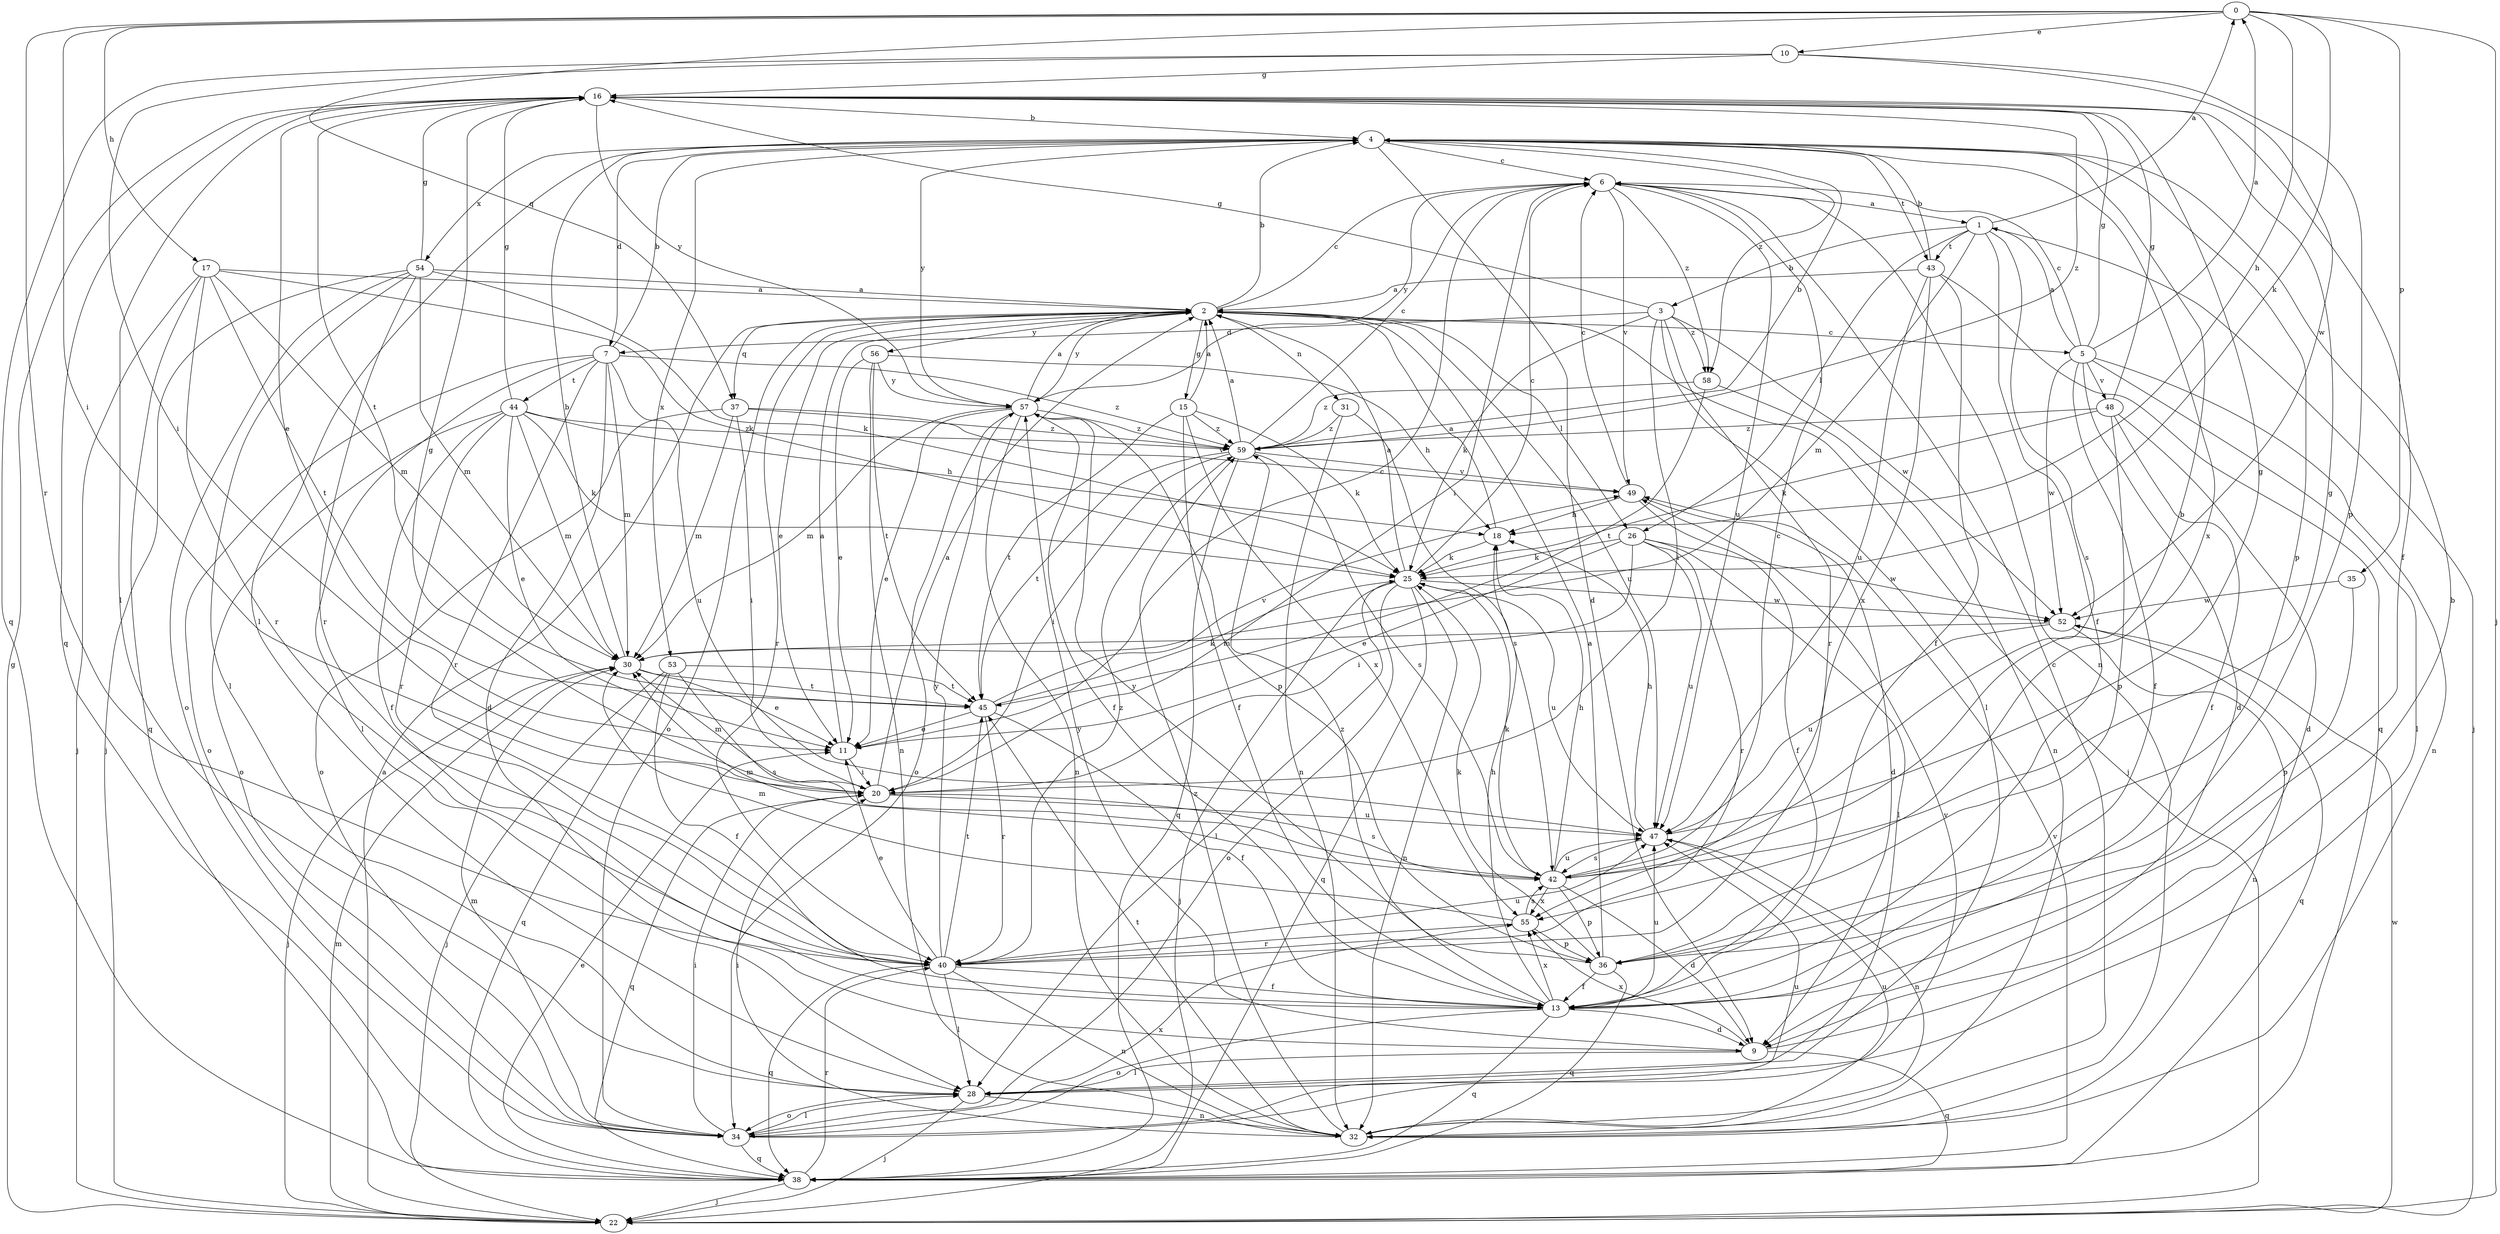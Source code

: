 strict digraph  {
0;
1;
2;
3;
4;
5;
6;
7;
9;
10;
11;
13;
15;
16;
17;
18;
20;
22;
25;
26;
28;
30;
31;
32;
34;
35;
36;
37;
38;
40;
42;
43;
44;
45;
47;
48;
49;
52;
53;
54;
55;
56;
57;
58;
59;
0 -> 10  [label=e];
0 -> 17  [label=h];
0 -> 18  [label=h];
0 -> 20  [label=i];
0 -> 22  [label=j];
0 -> 25  [label=k];
0 -> 35  [label=p];
0 -> 37  [label=q];
0 -> 40  [label=r];
1 -> 0  [label=a];
1 -> 3  [label=b];
1 -> 13  [label=f];
1 -> 22  [label=j];
1 -> 26  [label=l];
1 -> 30  [label=m];
1 -> 42  [label=s];
1 -> 43  [label=t];
2 -> 4  [label=b];
2 -> 5  [label=c];
2 -> 6  [label=c];
2 -> 11  [label=e];
2 -> 15  [label=g];
2 -> 22  [label=j];
2 -> 26  [label=l];
2 -> 31  [label=n];
2 -> 34  [label=o];
2 -> 37  [label=q];
2 -> 40  [label=r];
2 -> 47  [label=u];
2 -> 56  [label=y];
2 -> 57  [label=y];
3 -> 7  [label=d];
3 -> 16  [label=g];
3 -> 20  [label=i];
3 -> 25  [label=k];
3 -> 28  [label=l];
3 -> 40  [label=r];
3 -> 52  [label=w];
3 -> 58  [label=z];
4 -> 6  [label=c];
4 -> 7  [label=d];
4 -> 9  [label=d];
4 -> 28  [label=l];
4 -> 36  [label=p];
4 -> 43  [label=t];
4 -> 53  [label=x];
4 -> 54  [label=x];
4 -> 55  [label=x];
4 -> 57  [label=y];
4 -> 58  [label=z];
5 -> 0  [label=a];
5 -> 1  [label=a];
5 -> 6  [label=c];
5 -> 9  [label=d];
5 -> 13  [label=f];
5 -> 16  [label=g];
5 -> 28  [label=l];
5 -> 32  [label=n];
5 -> 48  [label=v];
5 -> 52  [label=w];
6 -> 1  [label=a];
6 -> 20  [label=i];
6 -> 32  [label=n];
6 -> 47  [label=u];
6 -> 49  [label=v];
6 -> 57  [label=y];
6 -> 58  [label=z];
7 -> 4  [label=b];
7 -> 9  [label=d];
7 -> 28  [label=l];
7 -> 30  [label=m];
7 -> 34  [label=o];
7 -> 40  [label=r];
7 -> 44  [label=t];
7 -> 47  [label=u];
7 -> 59  [label=z];
9 -> 4  [label=b];
9 -> 28  [label=l];
9 -> 38  [label=q];
9 -> 55  [label=x];
9 -> 57  [label=y];
10 -> 16  [label=g];
10 -> 20  [label=i];
10 -> 36  [label=p];
10 -> 38  [label=q];
10 -> 52  [label=w];
11 -> 2  [label=a];
11 -> 6  [label=c];
11 -> 20  [label=i];
13 -> 9  [label=d];
13 -> 18  [label=h];
13 -> 34  [label=o];
13 -> 38  [label=q];
13 -> 47  [label=u];
13 -> 55  [label=x];
13 -> 59  [label=z];
15 -> 2  [label=a];
15 -> 13  [label=f];
15 -> 25  [label=k];
15 -> 45  [label=t];
15 -> 55  [label=x];
15 -> 59  [label=z];
16 -> 4  [label=b];
16 -> 11  [label=e];
16 -> 13  [label=f];
16 -> 28  [label=l];
16 -> 38  [label=q];
16 -> 45  [label=t];
16 -> 57  [label=y];
16 -> 59  [label=z];
17 -> 2  [label=a];
17 -> 22  [label=j];
17 -> 25  [label=k];
17 -> 30  [label=m];
17 -> 38  [label=q];
17 -> 40  [label=r];
17 -> 45  [label=t];
18 -> 2  [label=a];
18 -> 25  [label=k];
20 -> 2  [label=a];
20 -> 16  [label=g];
20 -> 30  [label=m];
20 -> 38  [label=q];
20 -> 42  [label=s];
20 -> 47  [label=u];
22 -> 2  [label=a];
22 -> 16  [label=g];
22 -> 30  [label=m];
22 -> 52  [label=w];
25 -> 2  [label=a];
25 -> 6  [label=c];
25 -> 22  [label=j];
25 -> 28  [label=l];
25 -> 32  [label=n];
25 -> 34  [label=o];
25 -> 38  [label=q];
25 -> 47  [label=u];
25 -> 52  [label=w];
26 -> 11  [label=e];
26 -> 20  [label=i];
26 -> 25  [label=k];
26 -> 28  [label=l];
26 -> 40  [label=r];
26 -> 47  [label=u];
26 -> 52  [label=w];
28 -> 22  [label=j];
28 -> 32  [label=n];
28 -> 34  [label=o];
30 -> 4  [label=b];
30 -> 11  [label=e];
30 -> 22  [label=j];
30 -> 45  [label=t];
31 -> 32  [label=n];
31 -> 42  [label=s];
31 -> 59  [label=z];
32 -> 6  [label=c];
32 -> 20  [label=i];
32 -> 45  [label=t];
32 -> 47  [label=u];
32 -> 59  [label=z];
34 -> 20  [label=i];
34 -> 28  [label=l];
34 -> 30  [label=m];
34 -> 38  [label=q];
34 -> 47  [label=u];
34 -> 49  [label=v];
34 -> 55  [label=x];
35 -> 36  [label=p];
35 -> 52  [label=w];
36 -> 2  [label=a];
36 -> 13  [label=f];
36 -> 25  [label=k];
36 -> 38  [label=q];
36 -> 57  [label=y];
37 -> 20  [label=i];
37 -> 30  [label=m];
37 -> 34  [label=o];
37 -> 49  [label=v];
37 -> 59  [label=z];
38 -> 11  [label=e];
38 -> 22  [label=j];
38 -> 40  [label=r];
38 -> 49  [label=v];
40 -> 11  [label=e];
40 -> 13  [label=f];
40 -> 28  [label=l];
40 -> 32  [label=n];
40 -> 38  [label=q];
40 -> 45  [label=t];
40 -> 47  [label=u];
40 -> 57  [label=y];
40 -> 59  [label=z];
42 -> 4  [label=b];
42 -> 6  [label=c];
42 -> 9  [label=d];
42 -> 16  [label=g];
42 -> 18  [label=h];
42 -> 25  [label=k];
42 -> 30  [label=m];
42 -> 36  [label=p];
42 -> 47  [label=u];
42 -> 55  [label=x];
43 -> 2  [label=a];
43 -> 4  [label=b];
43 -> 13  [label=f];
43 -> 38  [label=q];
43 -> 47  [label=u];
43 -> 55  [label=x];
44 -> 11  [label=e];
44 -> 13  [label=f];
44 -> 16  [label=g];
44 -> 18  [label=h];
44 -> 25  [label=k];
44 -> 30  [label=m];
44 -> 34  [label=o];
44 -> 40  [label=r];
44 -> 59  [label=z];
45 -> 11  [label=e];
45 -> 13  [label=f];
45 -> 25  [label=k];
45 -> 40  [label=r];
45 -> 49  [label=v];
47 -> 16  [label=g];
47 -> 18  [label=h];
47 -> 32  [label=n];
47 -> 42  [label=s];
48 -> 9  [label=d];
48 -> 13  [label=f];
48 -> 16  [label=g];
48 -> 25  [label=k];
48 -> 36  [label=p];
48 -> 59  [label=z];
49 -> 6  [label=c];
49 -> 9  [label=d];
49 -> 13  [label=f];
49 -> 18  [label=h];
52 -> 30  [label=m];
52 -> 32  [label=n];
52 -> 38  [label=q];
52 -> 47  [label=u];
53 -> 13  [label=f];
53 -> 22  [label=j];
53 -> 38  [label=q];
53 -> 42  [label=s];
53 -> 45  [label=t];
54 -> 2  [label=a];
54 -> 16  [label=g];
54 -> 22  [label=j];
54 -> 25  [label=k];
54 -> 28  [label=l];
54 -> 30  [label=m];
54 -> 34  [label=o];
54 -> 40  [label=r];
55 -> 30  [label=m];
55 -> 36  [label=p];
55 -> 40  [label=r];
55 -> 42  [label=s];
56 -> 11  [label=e];
56 -> 18  [label=h];
56 -> 32  [label=n];
56 -> 45  [label=t];
56 -> 57  [label=y];
57 -> 2  [label=a];
57 -> 11  [label=e];
57 -> 13  [label=f];
57 -> 30  [label=m];
57 -> 32  [label=n];
57 -> 34  [label=o];
57 -> 36  [label=p];
57 -> 59  [label=z];
58 -> 32  [label=n];
58 -> 45  [label=t];
58 -> 59  [label=z];
59 -> 2  [label=a];
59 -> 4  [label=b];
59 -> 6  [label=c];
59 -> 20  [label=i];
59 -> 38  [label=q];
59 -> 42  [label=s];
59 -> 45  [label=t];
59 -> 49  [label=v];
}

